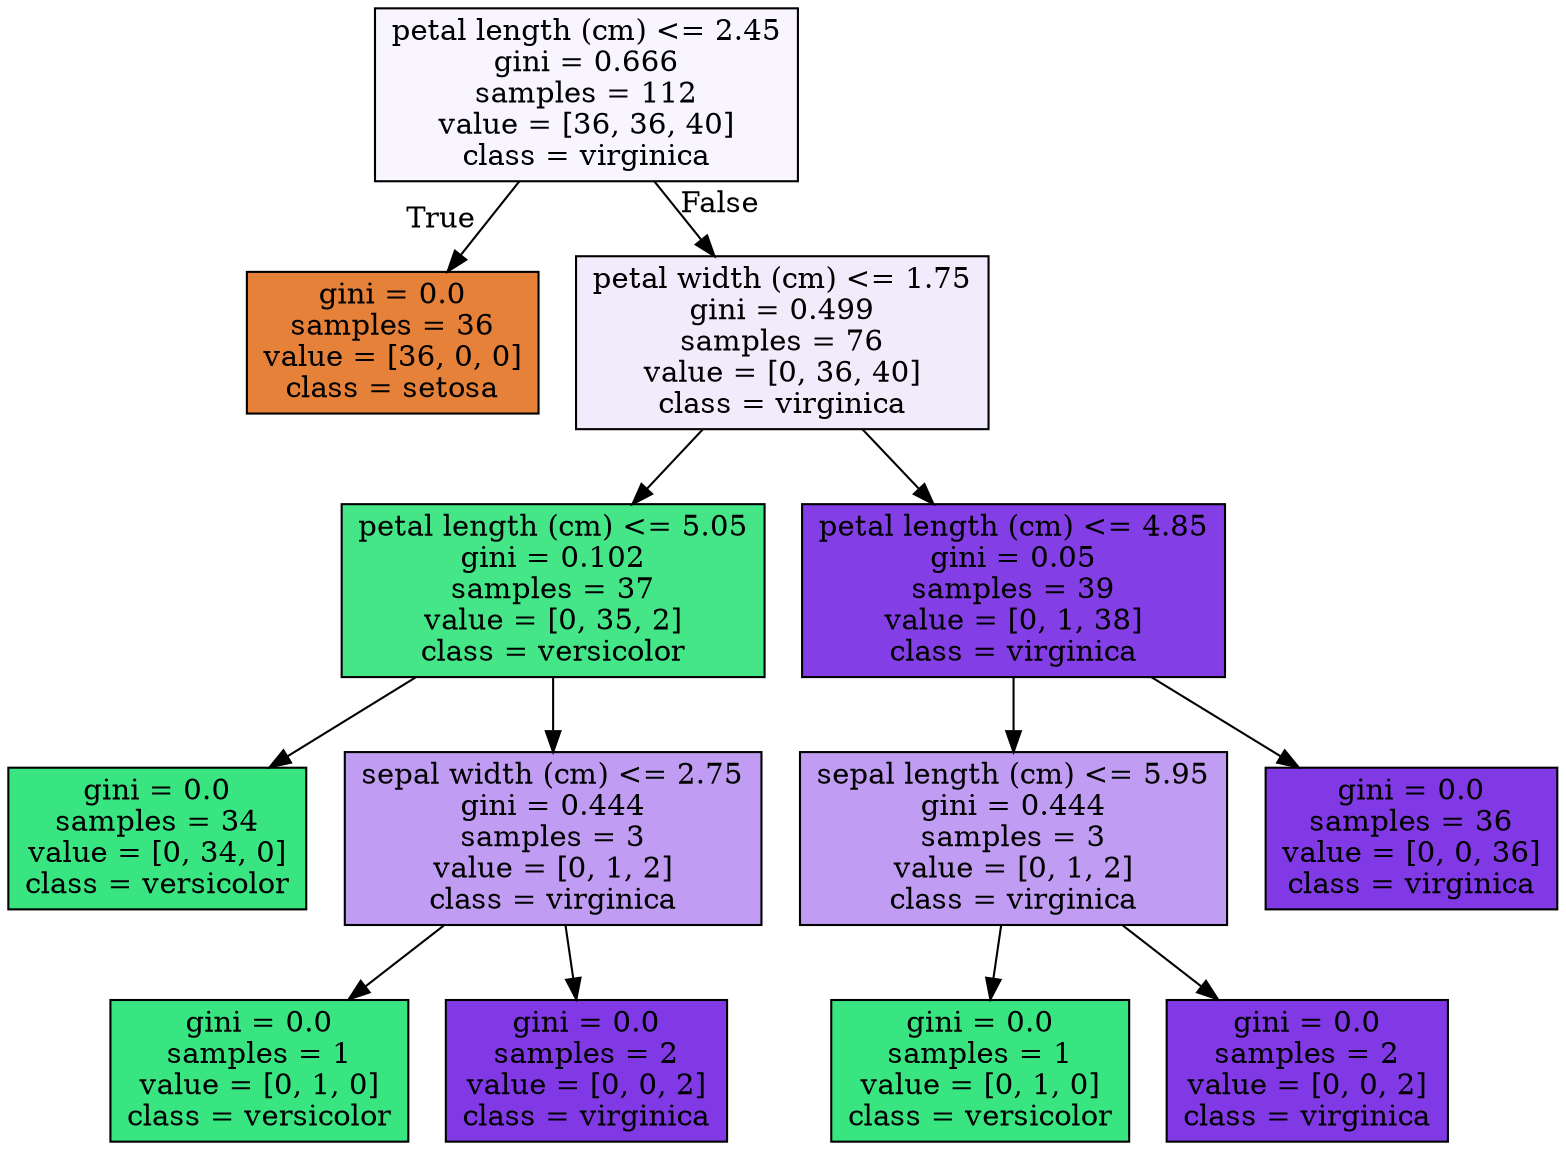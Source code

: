 digraph Tree {
node [shape=box, style="filled", color="black"] ;
0 [label="petal length (cm) <= 2.45\ngini = 0.666\nsamples = 112\nvalue = [36, 36, 40]\nclass = virginica", fillcolor="#f8f5fe"] ;
1 [label="gini = 0.0\nsamples = 36\nvalue = [36, 0, 0]\nclass = setosa", fillcolor="#e58139"] ;
0 -> 1 [labeldistance=2.5, labelangle=45, headlabel="True"] ;
2 [label="petal width (cm) <= 1.75\ngini = 0.499\nsamples = 76\nvalue = [0, 36, 40]\nclass = virginica", fillcolor="#f2ebfc"] ;
0 -> 2 [labeldistance=2.5, labelangle=-45, headlabel="False"] ;
3 [label="petal length (cm) <= 5.05\ngini = 0.102\nsamples = 37\nvalue = [0, 35, 2]\nclass = versicolor", fillcolor="#44e688"] ;
2 -> 3 ;
4 [label="gini = 0.0\nsamples = 34\nvalue = [0, 34, 0]\nclass = versicolor", fillcolor="#39e581"] ;
3 -> 4 ;
5 [label="sepal width (cm) <= 2.75\ngini = 0.444\nsamples = 3\nvalue = [0, 1, 2]\nclass = virginica", fillcolor="#c09cf2"] ;
3 -> 5 ;
6 [label="gini = 0.0\nsamples = 1\nvalue = [0, 1, 0]\nclass = versicolor", fillcolor="#39e581"] ;
5 -> 6 ;
7 [label="gini = 0.0\nsamples = 2\nvalue = [0, 0, 2]\nclass = virginica", fillcolor="#8139e5"] ;
5 -> 7 ;
8 [label="petal length (cm) <= 4.85\ngini = 0.05\nsamples = 39\nvalue = [0, 1, 38]\nclass = virginica", fillcolor="#843ee6"] ;
2 -> 8 ;
9 [label="sepal length (cm) <= 5.95\ngini = 0.444\nsamples = 3\nvalue = [0, 1, 2]\nclass = virginica", fillcolor="#c09cf2"] ;
8 -> 9 ;
10 [label="gini = 0.0\nsamples = 1\nvalue = [0, 1, 0]\nclass = versicolor", fillcolor="#39e581"] ;
9 -> 10 ;
11 [label="gini = 0.0\nsamples = 2\nvalue = [0, 0, 2]\nclass = virginica", fillcolor="#8139e5"] ;
9 -> 11 ;
12 [label="gini = 0.0\nsamples = 36\nvalue = [0, 0, 36]\nclass = virginica", fillcolor="#8139e5"] ;
8 -> 12 ;
}